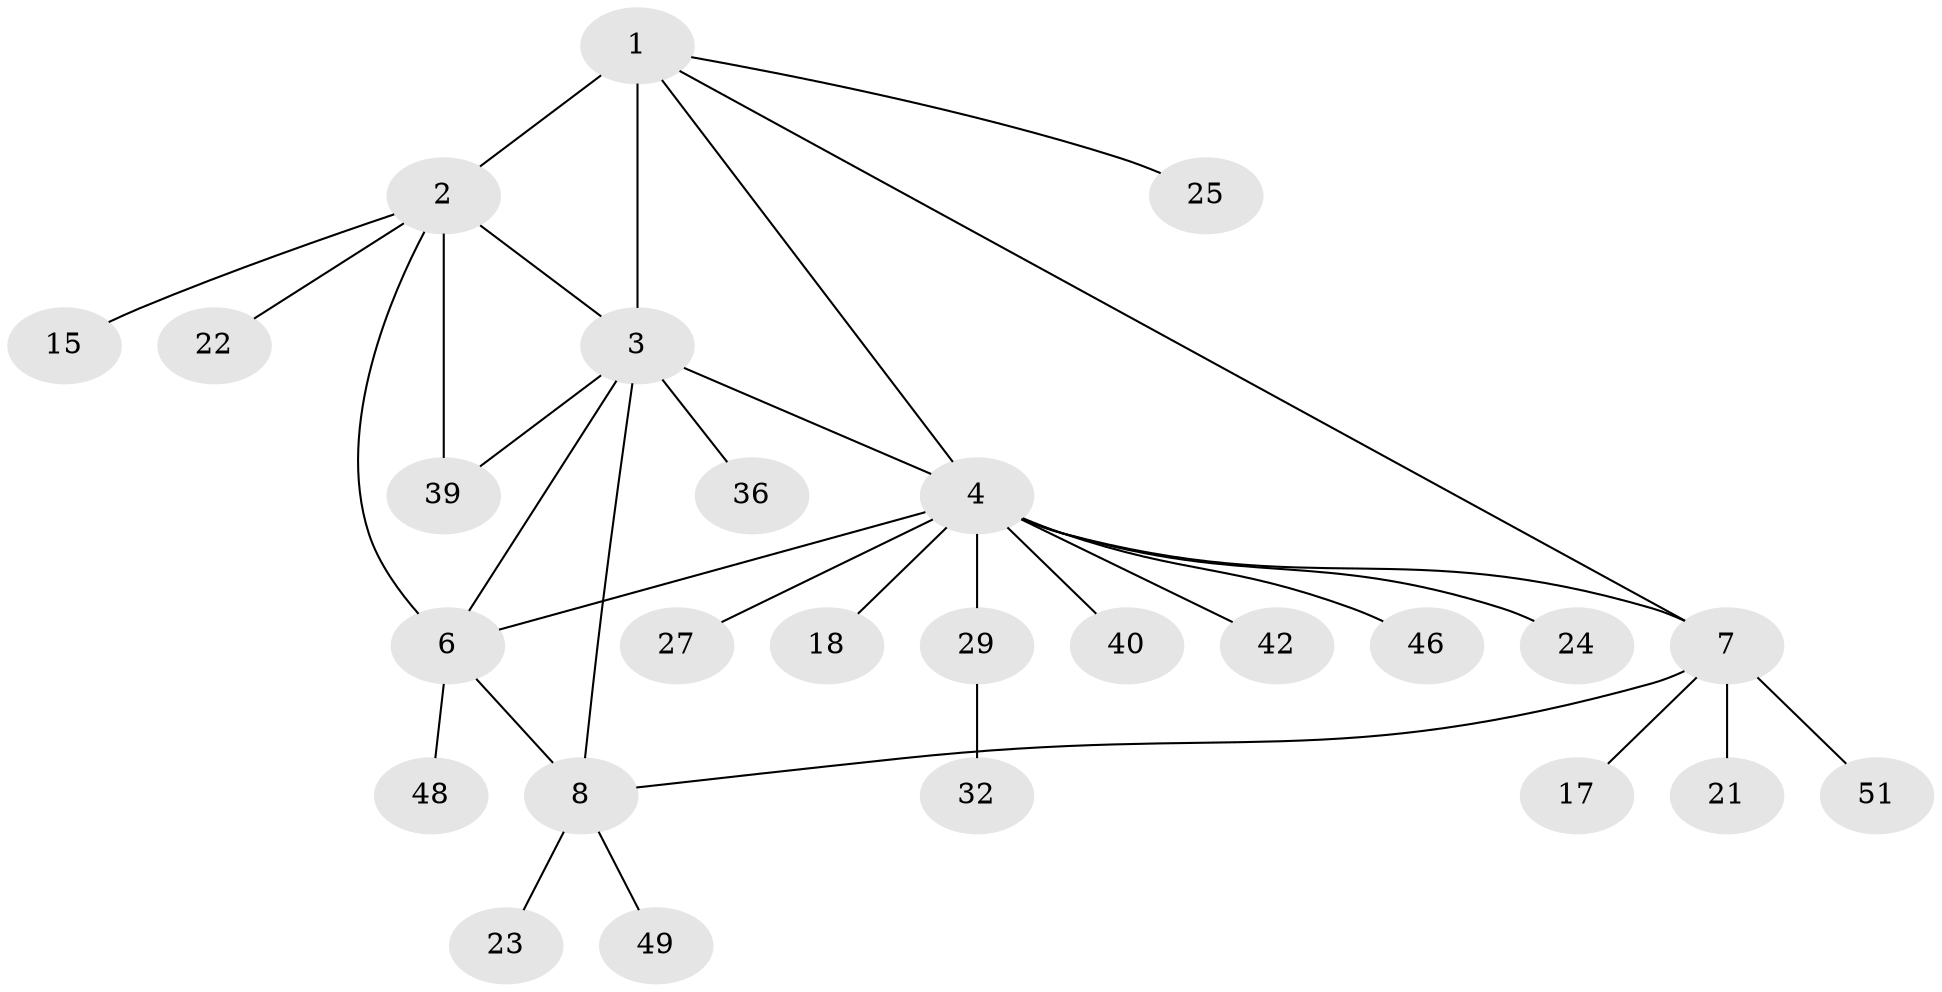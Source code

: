 // original degree distribution, {5: 0.057692307692307696, 6: 0.057692307692307696, 7: 0.019230769230769232, 8: 0.057692307692307696, 4: 0.019230769230769232, 2: 0.21153846153846154, 1: 0.5384615384615384, 3: 0.038461538461538464}
// Generated by graph-tools (version 1.1) at 2025/15/03/09/25 04:15:45]
// undirected, 26 vertices, 33 edges
graph export_dot {
graph [start="1"]
  node [color=gray90,style=filled];
  1 [super="+9"];
  2 [super="+12+11"];
  3 [super="+5"];
  4 [super="+20+10"];
  6 [super="+28+13"];
  7 [super="+33+34"];
  8 [super="+43+38"];
  15;
  17;
  18 [super="+26+30"];
  21;
  22;
  23;
  24;
  25 [super="+35+37"];
  27;
  29;
  32;
  36;
  39;
  40;
  42 [super="+44"];
  46;
  48;
  49;
  51;
  1 -- 2 [weight=2];
  1 -- 3 [weight=2];
  1 -- 7;
  1 -- 25;
  1 -- 4;
  2 -- 22;
  2 -- 39;
  2 -- 3;
  2 -- 6;
  2 -- 15;
  3 -- 4;
  3 -- 8;
  3 -- 36;
  3 -- 6;
  3 -- 39;
  4 -- 18;
  4 -- 29;
  4 -- 42;
  4 -- 46;
  4 -- 6;
  4 -- 7 [weight=2];
  4 -- 40;
  4 -- 24;
  4 -- 27;
  6 -- 8;
  6 -- 48;
  7 -- 8;
  7 -- 17;
  7 -- 21;
  7 -- 51;
  8 -- 23;
  8 -- 49;
  29 -- 32;
}
